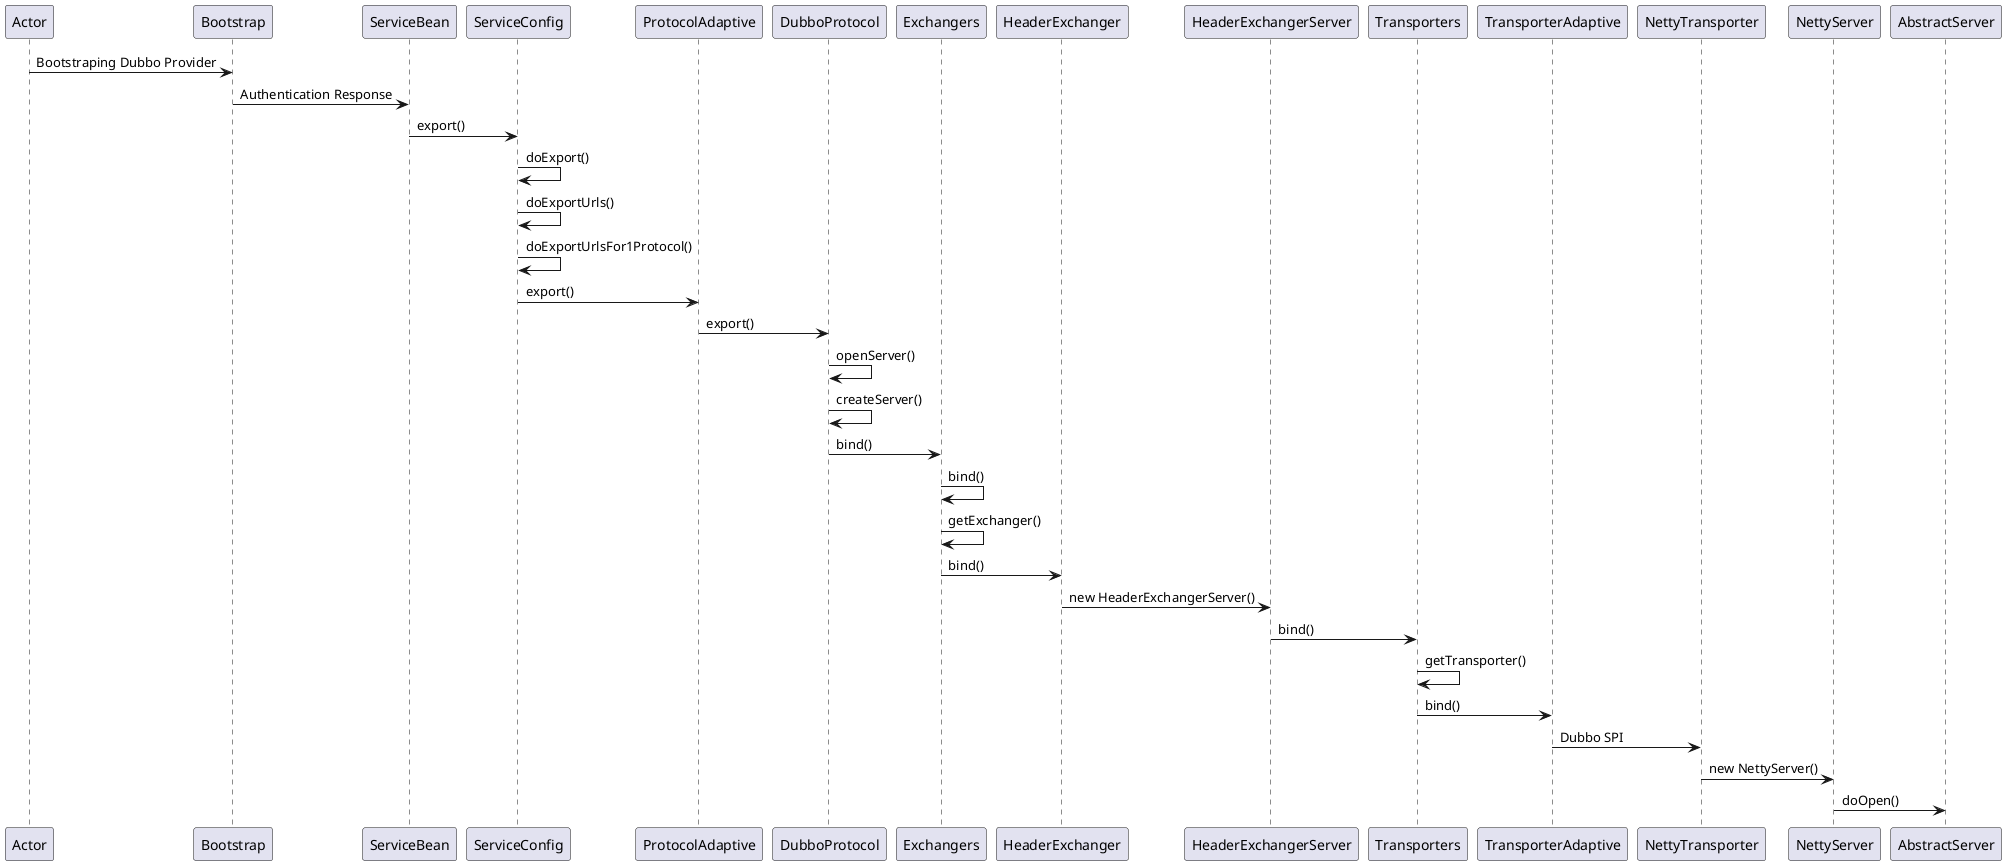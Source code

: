 @startuml
Actor -> Bootstrap: Bootstraping Dubbo Provider
Bootstrap -> ServiceBean: Authentication Response
ServiceBean -> ServiceConfig: export()
ServiceConfig -> ServiceConfig: doExport()
ServiceConfig -> ServiceConfig: doExportUrls()
ServiceConfig -> ServiceConfig: doExportUrlsFor1Protocol()
ServiceConfig -> ProtocolAdaptive: export()
ProtocolAdaptive -> DubboProtocol: export()
DubboProtocol -> DubboProtocol: openServer()
DubboProtocol -> DubboProtocol: createServer()
DubboProtocol -> Exchangers: bind()
Exchangers -> Exchangers: bind()
Exchangers -> Exchangers: getExchanger()
Exchangers -> HeaderExchanger: bind()
HeaderExchanger -> HeaderExchangerServer: new HeaderExchangerServer()
HeaderExchangerServer -> Transporters: bind()
Transporters -> Transporters: getTransporter()
Transporters -> TransporterAdaptive: bind()
TransporterAdaptive -> NettyTransporter: Dubbo SPI
NettyTransporter -> NettyServer: new NettyServer()
NettyServer -> AbstractServer: doOpen()
@enduml